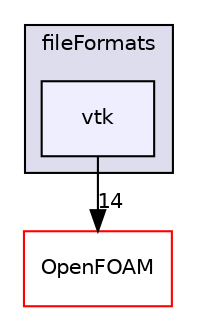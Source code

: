 digraph "src/fileFormats/vtk" {
  bgcolor=transparent;
  compound=true
  node [ fontsize="10", fontname="Helvetica"];
  edge [ labelfontsize="10", labelfontname="Helvetica"];
  subgraph clusterdir_b05602f37bb521a7142c0a3e200b5f35 {
    graph [ bgcolor="#ddddee", pencolor="black", label="fileFormats" fontname="Helvetica", fontsize="10", URL="dir_b05602f37bb521a7142c0a3e200b5f35.html"]
  dir_cfb0a79374c161664966704d31c85f3d [shape=box, label="vtk", style="filled", fillcolor="#eeeeff", pencolor="black", URL="dir_cfb0a79374c161664966704d31c85f3d.html"];
  }
  dir_c5473ff19b20e6ec4dfe5c310b3778a8 [shape=box label="OpenFOAM" color="red" URL="dir_c5473ff19b20e6ec4dfe5c310b3778a8.html"];
  dir_cfb0a79374c161664966704d31c85f3d->dir_c5473ff19b20e6ec4dfe5c310b3778a8 [headlabel="14", labeldistance=1.5 headhref="dir_000895_001896.html"];
}
